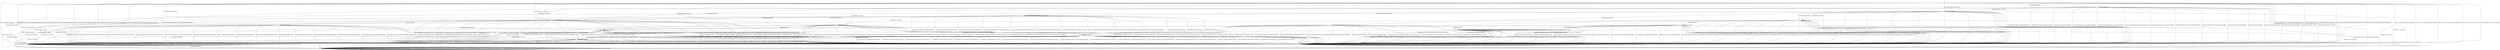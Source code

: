 digraph g {

	s0 [shape="circle" label="s0"];
	s1 [shape="circle" label="s1"];
	s2 [shape="circle" label="s2"];
	s3 [shape="circle" label="s3"];
	s4 [shape="circle" label="s4"];
	s5 [shape="circle" label="s5"];
	s6 [shape="circle" label="s6"];
	s7 [shape="circle" label="s7"];
	s8 [shape="circle" label="s8"];
	s9 [shape="circle" label="s9"];
	s10 [shape="circle" label="s10"];
	s11 [shape="circle" label="s11"];
	s12 [shape="circle" label="s12"];
	s13 [shape="circle" label="s13"];
	s14 [shape="circle" label="s14"];
	s15 [shape="circle" label="s15"];
	s16 [shape="circle" label="s16"];
	s0 -> s6 [label="HELLO_VERIFY_REQUEST / CLIENT_HELLO+"];
	s0 -> s11 [label="ECDH_SERVER_HELLO / CLIENT_HELLO"];
	s0 -> s4 [label="ECDH_SERVER_KEY_EXCHANGE / CLIENT_HELLO|Alert(FATAL,DECODE_ERROR)"];
	s0 -> s11 [label="DH_SERVER_HELLO / CLIENT_HELLO"];
	s0 -> s4 [label="DH_SERVER_KEY_EXCHANGE / CLIENT_HELLO|Alert(FATAL,DECODE_ERROR)"];
	s0 -> s2 [label="RSA_SERVER_HELLO / CLIENT_HELLO"];
	s0 -> s4 [label="HELLO_REQUEST / CLIENT_HELLO|Alert(FATAL,DECODE_ERROR)"];
	s0 -> s4 [label="RSA_SIGN_CERTIFICATE_REQUEST / CLIENT_HELLO|Alert(FATAL,DECODE_ERROR)"];
	s0 -> s4 [label="RSA_FIXED_ECDH_CERTIFICATE_REQUEST / CLIENT_HELLO|Alert(FATAL,DECODE_ERROR)"];
	s0 -> s4 [label="RSA_FIXED_DH_CERTIFICATE_REQUEST / CLIENT_HELLO|Alert(FATAL,DECODE_ERROR)"];
	s0 -> s4 [label="DSS_SIGN_CERTIFICATE_REQUEST / CLIENT_HELLO|Alert(FATAL,DECODE_ERROR)"];
	s0 -> s4 [label="DSS_FIXED_DH_CERTIFICATE_REQUEST / CLIENT_HELLO|Alert(FATAL,DECODE_ERROR)"];
	s0 -> s4 [label="ECDSA_SIGN_CERTIFICATE_REQUEST / CLIENT_HELLO|Alert(FATAL,DECODE_ERROR)"];
	s0 -> s4 [label="SERVER_HELLO_DONE / CLIENT_HELLO|Alert(FATAL,DECODE_ERROR)"];
	s0 -> s3 [label="CHANGE_CIPHER_SPEC / CLIENT_HELLO"];
	s0 -> s4 [label="FINISHED / CLIENT_HELLO|Alert(FATAL,DECODE_ERROR)"];
	s0 -> s1 [label="APPLICATION / CLIENT_HELLO"];
	s0 -> s4 [label="CERTIFICATE / CLIENT_HELLO|Alert(FATAL,DECODE_ERROR)"];
	s0 -> s4 [label="EMPTY_CERTIFICATE / CLIENT_HELLO|Alert(FATAL,DECODE_ERROR)"];
	s0 -> s4 [label="Alert(WARNING,CLOSE_NOTIFY) / CLIENT_HELLO"];
	s0 -> s4 [label="Alert(FATAL,UNEXPECTED_MESSAGE) / CLIENT_HELLO"];
	s1 -> s6 [label="HELLO_VERIFY_REQUEST / CLIENT_HELLO"];
	s1 -> s11 [label="ECDH_SERVER_HELLO / TIMEOUT"];
	s1 -> s4 [label="ECDH_SERVER_KEY_EXCHANGE / Alert(FATAL,DECODE_ERROR)"];
	s1 -> s11 [label="DH_SERVER_HELLO / TIMEOUT"];
	s1 -> s4 [label="DH_SERVER_KEY_EXCHANGE / Alert(FATAL,DECODE_ERROR)"];
	s1 -> s2 [label="RSA_SERVER_HELLO / TIMEOUT"];
	s1 -> s4 [label="HELLO_REQUEST / Alert(FATAL,DECODE_ERROR)"];
	s1 -> s4 [label="RSA_SIGN_CERTIFICATE_REQUEST / Alert(FATAL,DECODE_ERROR)"];
	s1 -> s4 [label="RSA_FIXED_ECDH_CERTIFICATE_REQUEST / Alert(FATAL,DECODE_ERROR)"];
	s1 -> s4 [label="RSA_FIXED_DH_CERTIFICATE_REQUEST / Alert(FATAL,DECODE_ERROR)"];
	s1 -> s4 [label="DSS_SIGN_CERTIFICATE_REQUEST / Alert(FATAL,DECODE_ERROR)"];
	s1 -> s4 [label="DSS_FIXED_DH_CERTIFICATE_REQUEST / Alert(FATAL,DECODE_ERROR)"];
	s1 -> s4 [label="ECDSA_SIGN_CERTIFICATE_REQUEST / Alert(FATAL,DECODE_ERROR)"];
	s1 -> s4 [label="SERVER_HELLO_DONE / Alert(FATAL,DECODE_ERROR)"];
	s1 -> s3 [label="CHANGE_CIPHER_SPEC / TIMEOUT"];
	s1 -> s4 [label="FINISHED / Alert(FATAL,DECODE_ERROR)"];
	s1 -> s1 [label="APPLICATION / TIMEOUT"];
	s1 -> s4 [label="CERTIFICATE / Alert(FATAL,DECODE_ERROR)"];
	s1 -> s4 [label="EMPTY_CERTIFICATE / Alert(FATAL,DECODE_ERROR)"];
	s1 -> s4 [label="Alert(WARNING,CLOSE_NOTIFY) / TIMEOUT"];
	s1 -> s4 [label="Alert(FATAL,UNEXPECTED_MESSAGE) / TIMEOUT"];
	s2 -> s4 [label="HELLO_VERIFY_REQUEST / Alert(FATAL,DECODE_ERROR)"];
	s2 -> s4 [label="ECDH_SERVER_HELLO / Alert(FATAL,DECODE_ERROR)"];
	s2 -> s4 [label="ECDH_SERVER_KEY_EXCHANGE / Alert(FATAL,DECODE_ERROR)"];
	s2 -> s4 [label="DH_SERVER_HELLO / Alert(FATAL,DECODE_ERROR)"];
	s2 -> s4 [label="DH_SERVER_KEY_EXCHANGE / Alert(FATAL,DECODE_ERROR)"];
	s2 -> s4 [label="RSA_SERVER_HELLO / Alert(FATAL,DECODE_ERROR)"];
	s2 -> s5 [label="HELLO_REQUEST / TIMEOUT"];
	s2 -> s4 [label="RSA_SIGN_CERTIFICATE_REQUEST / Alert(FATAL,DECODE_ERROR)"];
	s2 -> s4 [label="RSA_FIXED_ECDH_CERTIFICATE_REQUEST / Alert(FATAL,DECODE_ERROR)"];
	s2 -> s4 [label="RSA_FIXED_DH_CERTIFICATE_REQUEST / Alert(FATAL,DECODE_ERROR)"];
	s2 -> s4 [label="DSS_SIGN_CERTIFICATE_REQUEST / Alert(FATAL,DECODE_ERROR)"];
	s2 -> s4 [label="DSS_FIXED_DH_CERTIFICATE_REQUEST / Alert(FATAL,DECODE_ERROR)"];
	s2 -> s4 [label="ECDSA_SIGN_CERTIFICATE_REQUEST / Alert(FATAL,DECODE_ERROR)"];
	s2 -> s4 [label="SERVER_HELLO_DONE / Alert(FATAL,DECODE_ERROR)"];
	s2 -> s3 [label="CHANGE_CIPHER_SPEC / TIMEOUT"];
	s2 -> s4 [label="FINISHED / Alert(FATAL,DECODE_ERROR)"];
	s2 -> s2 [label="APPLICATION / TIMEOUT"];
	s2 -> s9 [label="CERTIFICATE / TIMEOUT"];
	s2 -> s4 [label="EMPTY_CERTIFICATE / Alert(FATAL,DECODE_ERROR)"];
	s2 -> s4 [label="Alert(WARNING,CLOSE_NOTIFY) / TIMEOUT"];
	s2 -> s4 [label="Alert(FATAL,UNEXPECTED_MESSAGE) / TIMEOUT"];
	s3 -> s3 [label="HELLO_VERIFY_REQUEST / TIMEOUT"];
	s3 -> s3 [label="ECDH_SERVER_HELLO / TIMEOUT"];
	s3 -> s3 [label="ECDH_SERVER_KEY_EXCHANGE / TIMEOUT"];
	s3 -> s3 [label="DH_SERVER_HELLO / TIMEOUT"];
	s3 -> s3 [label="DH_SERVER_KEY_EXCHANGE / TIMEOUT"];
	s3 -> s3 [label="RSA_SERVER_HELLO / TIMEOUT"];
	s3 -> s5 [label="HELLO_REQUEST / TIMEOUT"];
	s3 -> s3 [label="RSA_SIGN_CERTIFICATE_REQUEST / TIMEOUT"];
	s3 -> s3 [label="RSA_FIXED_ECDH_CERTIFICATE_REQUEST / TIMEOUT"];
	s3 -> s3 [label="RSA_FIXED_DH_CERTIFICATE_REQUEST / TIMEOUT"];
	s3 -> s3 [label="DSS_SIGN_CERTIFICATE_REQUEST / TIMEOUT"];
	s3 -> s3 [label="DSS_FIXED_DH_CERTIFICATE_REQUEST / TIMEOUT"];
	s3 -> s3 [label="ECDSA_SIGN_CERTIFICATE_REQUEST / TIMEOUT"];
	s3 -> s3 [label="SERVER_HELLO_DONE / TIMEOUT"];
	s3 -> s3 [label="CHANGE_CIPHER_SPEC / TIMEOUT"];
	s3 -> s3 [label="FINISHED / TIMEOUT"];
	s3 -> s3 [label="APPLICATION / TIMEOUT"];
	s3 -> s3 [label="CERTIFICATE / TIMEOUT"];
	s3 -> s3 [label="EMPTY_CERTIFICATE / TIMEOUT"];
	s3 -> s3 [label="Alert(WARNING,CLOSE_NOTIFY) / TIMEOUT"];
	s3 -> s3 [label="Alert(FATAL,UNEXPECTED_MESSAGE) / TIMEOUT"];
	s4 -> s4 [label="HELLO_VERIFY_REQUEST / SOCKET_CLOSED"];
	s4 -> s4 [label="ECDH_SERVER_HELLO / SOCKET_CLOSED"];
	s4 -> s4 [label="ECDH_SERVER_KEY_EXCHANGE / SOCKET_CLOSED"];
	s4 -> s4 [label="DH_SERVER_HELLO / SOCKET_CLOSED"];
	s4 -> s4 [label="DH_SERVER_KEY_EXCHANGE / SOCKET_CLOSED"];
	s4 -> s4 [label="RSA_SERVER_HELLO / SOCKET_CLOSED"];
	s4 -> s4 [label="HELLO_REQUEST / SOCKET_CLOSED"];
	s4 -> s4 [label="RSA_SIGN_CERTIFICATE_REQUEST / SOCKET_CLOSED"];
	s4 -> s4 [label="RSA_FIXED_ECDH_CERTIFICATE_REQUEST / SOCKET_CLOSED"];
	s4 -> s4 [label="RSA_FIXED_DH_CERTIFICATE_REQUEST / SOCKET_CLOSED"];
	s4 -> s4 [label="DSS_SIGN_CERTIFICATE_REQUEST / SOCKET_CLOSED"];
	s4 -> s4 [label="DSS_FIXED_DH_CERTIFICATE_REQUEST / SOCKET_CLOSED"];
	s4 -> s4 [label="ECDSA_SIGN_CERTIFICATE_REQUEST / SOCKET_CLOSED"];
	s4 -> s4 [label="SERVER_HELLO_DONE / SOCKET_CLOSED"];
	s4 -> s4 [label="CHANGE_CIPHER_SPEC / SOCKET_CLOSED"];
	s4 -> s4 [label="FINISHED / SOCKET_CLOSED"];
	s4 -> s4 [label="APPLICATION / SOCKET_CLOSED"];
	s4 -> s4 [label="CERTIFICATE / SOCKET_CLOSED"];
	s4 -> s4 [label="EMPTY_CERTIFICATE / SOCKET_CLOSED"];
	s4 -> s4 [label="Alert(WARNING,CLOSE_NOTIFY) / SOCKET_CLOSED"];
	s4 -> s4 [label="Alert(FATAL,UNEXPECTED_MESSAGE) / SOCKET_CLOSED"];
	s5 -> s5 [label="HELLO_VERIFY_REQUEST / DISABLED"];
	s5 -> s5 [label="ECDH_SERVER_HELLO / DISABLED"];
	s5 -> s5 [label="ECDH_SERVER_KEY_EXCHANGE / DISABLED"];
	s5 -> s5 [label="DH_SERVER_HELLO / DISABLED"];
	s5 -> s5 [label="DH_SERVER_KEY_EXCHANGE / DISABLED"];
	s5 -> s5 [label="RSA_SERVER_HELLO / DISABLED"];
	s5 -> s5 [label="HELLO_REQUEST / DISABLED"];
	s5 -> s5 [label="RSA_SIGN_CERTIFICATE_REQUEST / DISABLED"];
	s5 -> s5 [label="RSA_FIXED_ECDH_CERTIFICATE_REQUEST / DISABLED"];
	s5 -> s5 [label="RSA_FIXED_DH_CERTIFICATE_REQUEST / DISABLED"];
	s5 -> s5 [label="DSS_SIGN_CERTIFICATE_REQUEST / DISABLED"];
	s5 -> s5 [label="DSS_FIXED_DH_CERTIFICATE_REQUEST / DISABLED"];
	s5 -> s5 [label="ECDSA_SIGN_CERTIFICATE_REQUEST / DISABLED"];
	s5 -> s5 [label="SERVER_HELLO_DONE / DISABLED"];
	s5 -> s5 [label="CHANGE_CIPHER_SPEC / DISABLED"];
	s5 -> s5 [label="FINISHED / DISABLED"];
	s5 -> s5 [label="APPLICATION / DISABLED"];
	s5 -> s5 [label="CERTIFICATE / DISABLED"];
	s5 -> s5 [label="EMPTY_CERTIFICATE / DISABLED"];
	s5 -> s5 [label="Alert(WARNING,CLOSE_NOTIFY) / DISABLED"];
	s5 -> s5 [label="Alert(FATAL,UNEXPECTED_MESSAGE) / DISABLED"];
	s6 -> s7 [label="HELLO_VERIFY_REQUEST / CLIENT_HELLO"];
	s6 -> s13 [label="ECDH_SERVER_HELLO / TIMEOUT"];
	s6 -> s4 [label="ECDH_SERVER_KEY_EXCHANGE / Alert(FATAL,DECODE_ERROR)"];
	s6 -> s13 [label="DH_SERVER_HELLO / TIMEOUT"];
	s6 -> s4 [label="DH_SERVER_KEY_EXCHANGE / Alert(FATAL,DECODE_ERROR)"];
	s6 -> s8 [label="RSA_SERVER_HELLO / TIMEOUT"];
	s6 -> s5 [label="HELLO_REQUEST / CLIENT_HELLO"];
	s6 -> s4 [label="RSA_SIGN_CERTIFICATE_REQUEST / Alert(FATAL,DECODE_ERROR)"];
	s6 -> s4 [label="RSA_FIXED_ECDH_CERTIFICATE_REQUEST / Alert(FATAL,DECODE_ERROR)"];
	s6 -> s4 [label="RSA_FIXED_DH_CERTIFICATE_REQUEST / Alert(FATAL,DECODE_ERROR)"];
	s6 -> s4 [label="DSS_SIGN_CERTIFICATE_REQUEST / Alert(FATAL,DECODE_ERROR)"];
	s6 -> s4 [label="DSS_FIXED_DH_CERTIFICATE_REQUEST / Alert(FATAL,DECODE_ERROR)"];
	s6 -> s4 [label="ECDSA_SIGN_CERTIFICATE_REQUEST / Alert(FATAL,DECODE_ERROR)"];
	s6 -> s4 [label="SERVER_HELLO_DONE / Alert(FATAL,DECODE_ERROR)"];
	s6 -> s3 [label="CHANGE_CIPHER_SPEC / TIMEOUT"];
	s6 -> s4 [label="FINISHED / Alert(FATAL,DECODE_ERROR)"];
	s6 -> s6 [label="APPLICATION / TIMEOUT"];
	s6 -> s4 [label="CERTIFICATE / Alert(FATAL,DECODE_ERROR)"];
	s6 -> s4 [label="EMPTY_CERTIFICATE / Alert(FATAL,DECODE_ERROR)"];
	s6 -> s4 [label="Alert(WARNING,CLOSE_NOTIFY) / TIMEOUT"];
	s6 -> s4 [label="Alert(FATAL,UNEXPECTED_MESSAGE) / TIMEOUT"];
	s7 -> s7 [label="HELLO_VERIFY_REQUEST / CLIENT_HELLO"];
	s7 -> s11 [label="ECDH_SERVER_HELLO / TIMEOUT"];
	s7 -> s4 [label="ECDH_SERVER_KEY_EXCHANGE / Alert(FATAL,DECODE_ERROR)"];
	s7 -> s11 [label="DH_SERVER_HELLO / TIMEOUT"];
	s7 -> s4 [label="DH_SERVER_KEY_EXCHANGE / Alert(FATAL,DECODE_ERROR)"];
	s7 -> s2 [label="RSA_SERVER_HELLO / TIMEOUT"];
	s7 -> s5 [label="HELLO_REQUEST / TIMEOUT"];
	s7 -> s4 [label="RSA_SIGN_CERTIFICATE_REQUEST / Alert(FATAL,DECODE_ERROR)"];
	s7 -> s4 [label="RSA_FIXED_ECDH_CERTIFICATE_REQUEST / Alert(FATAL,DECODE_ERROR)"];
	s7 -> s4 [label="RSA_FIXED_DH_CERTIFICATE_REQUEST / Alert(FATAL,DECODE_ERROR)"];
	s7 -> s4 [label="DSS_SIGN_CERTIFICATE_REQUEST / Alert(FATAL,DECODE_ERROR)"];
	s7 -> s4 [label="DSS_FIXED_DH_CERTIFICATE_REQUEST / Alert(FATAL,DECODE_ERROR)"];
	s7 -> s4 [label="ECDSA_SIGN_CERTIFICATE_REQUEST / Alert(FATAL,DECODE_ERROR)"];
	s7 -> s4 [label="SERVER_HELLO_DONE / Alert(FATAL,DECODE_ERROR)"];
	s7 -> s3 [label="CHANGE_CIPHER_SPEC / TIMEOUT"];
	s7 -> s4 [label="FINISHED / Alert(FATAL,DECODE_ERROR)"];
	s7 -> s7 [label="APPLICATION / TIMEOUT"];
	s7 -> s4 [label="CERTIFICATE / Alert(FATAL,DECODE_ERROR)"];
	s7 -> s4 [label="EMPTY_CERTIFICATE / Alert(FATAL,DECODE_ERROR)"];
	s7 -> s4 [label="Alert(WARNING,CLOSE_NOTIFY) / TIMEOUT"];
	s7 -> s4 [label="Alert(FATAL,UNEXPECTED_MESSAGE) / TIMEOUT"];
	s8 -> s4 [label="HELLO_VERIFY_REQUEST / Alert(FATAL,DECODE_ERROR)"];
	s8 -> s4 [label="ECDH_SERVER_HELLO / Alert(FATAL,DECODE_ERROR)"];
	s8 -> s4 [label="ECDH_SERVER_KEY_EXCHANGE / Alert(FATAL,DECODE_ERROR)"];
	s8 -> s4 [label="DH_SERVER_HELLO / Alert(FATAL,DECODE_ERROR)"];
	s8 -> s4 [label="DH_SERVER_KEY_EXCHANGE / Alert(FATAL,DECODE_ERROR)"];
	s8 -> s4 [label="RSA_SERVER_HELLO / Alert(FATAL,DECODE_ERROR)"];
	s8 -> s5 [label="HELLO_REQUEST / CLIENT_HELLO"];
	s8 -> s4 [label="RSA_SIGN_CERTIFICATE_REQUEST / Alert(FATAL,DECODE_ERROR)"];
	s8 -> s4 [label="RSA_FIXED_ECDH_CERTIFICATE_REQUEST / Alert(FATAL,DECODE_ERROR)"];
	s8 -> s4 [label="RSA_FIXED_DH_CERTIFICATE_REQUEST / Alert(FATAL,DECODE_ERROR)"];
	s8 -> s4 [label="DSS_SIGN_CERTIFICATE_REQUEST / Alert(FATAL,DECODE_ERROR)"];
	s8 -> s4 [label="DSS_FIXED_DH_CERTIFICATE_REQUEST / Alert(FATAL,DECODE_ERROR)"];
	s8 -> s4 [label="ECDSA_SIGN_CERTIFICATE_REQUEST / Alert(FATAL,DECODE_ERROR)"];
	s8 -> s4 [label="SERVER_HELLO_DONE / Alert(FATAL,DECODE_ERROR)"];
	s8 -> s3 [label="CHANGE_CIPHER_SPEC / TIMEOUT"];
	s8 -> s4 [label="FINISHED / Alert(FATAL,DECODE_ERROR)"];
	s8 -> s8 [label="APPLICATION / TIMEOUT"];
	s8 -> s14 [label="CERTIFICATE / TIMEOUT"];
	s8 -> s4 [label="EMPTY_CERTIFICATE / Alert(FATAL,DECODE_ERROR)"];
	s8 -> s4 [label="Alert(WARNING,CLOSE_NOTIFY) / TIMEOUT"];
	s8 -> s4 [label="Alert(FATAL,UNEXPECTED_MESSAGE) / TIMEOUT"];
	s9 -> s4 [label="HELLO_VERIFY_REQUEST / Alert(FATAL,DECODE_ERROR)"];
	s9 -> s4 [label="ECDH_SERVER_HELLO / Alert(FATAL,DECODE_ERROR)"];
	s9 -> s4 [label="ECDH_SERVER_KEY_EXCHANGE / Alert(FATAL,DECODE_ERROR)"];
	s9 -> s4 [label="DH_SERVER_HELLO / Alert(FATAL,DECODE_ERROR)"];
	s9 -> s4 [label="DH_SERVER_KEY_EXCHANGE / Alert(FATAL,DECODE_ERROR)"];
	s9 -> s4 [label="RSA_SERVER_HELLO / Alert(FATAL,DECODE_ERROR)"];
	s9 -> s5 [label="HELLO_REQUEST / TIMEOUT"];
	s9 -> s12 [label="RSA_SIGN_CERTIFICATE_REQUEST / TIMEOUT"];
	s9 -> s12 [label="RSA_FIXED_ECDH_CERTIFICATE_REQUEST / TIMEOUT"];
	s9 -> s12 [label="RSA_FIXED_DH_CERTIFICATE_REQUEST / TIMEOUT"];
	s9 -> s12 [label="DSS_SIGN_CERTIFICATE_REQUEST / TIMEOUT"];
	s9 -> s12 [label="DSS_FIXED_DH_CERTIFICATE_REQUEST / TIMEOUT"];
	s9 -> s12 [label="ECDSA_SIGN_CERTIFICATE_REQUEST / TIMEOUT"];
	s9 -> s10 [label="SERVER_HELLO_DONE / RSA_CLIENT_KEY_EXCHANGE|CHANGE_CIPHER_SPEC|FINISHED"];
	s9 -> s3 [label="CHANGE_CIPHER_SPEC / TIMEOUT"];
	s9 -> s4 [label="FINISHED / Alert(FATAL,DECODE_ERROR)"];
	s9 -> s9 [label="APPLICATION / TIMEOUT"];
	s9 -> s4 [label="CERTIFICATE / Alert(FATAL,DECODE_ERROR)"];
	s9 -> s4 [label="EMPTY_CERTIFICATE / Alert(FATAL,DECODE_ERROR)"];
	s9 -> s4 [label="Alert(WARNING,CLOSE_NOTIFY) / TIMEOUT"];
	s9 -> s4 [label="Alert(FATAL,UNEXPECTED_MESSAGE) / TIMEOUT"];
	s10 -> s4 [label="HELLO_VERIFY_REQUEST / Alert(FATAL,UNEXPECTED_MESSAGE)"];
	s10 -> s4 [label="ECDH_SERVER_HELLO / Alert(FATAL,UNEXPECTED_MESSAGE)"];
	s10 -> s4 [label="ECDH_SERVER_KEY_EXCHANGE / Alert(FATAL,UNEXPECTED_MESSAGE)"];
	s10 -> s4 [label="DH_SERVER_HELLO / Alert(FATAL,UNEXPECTED_MESSAGE)"];
	s10 -> s4 [label="DH_SERVER_KEY_EXCHANGE / Alert(FATAL,UNEXPECTED_MESSAGE)"];
	s10 -> s4 [label="RSA_SERVER_HELLO / Alert(FATAL,UNEXPECTED_MESSAGE)"];
	s10 -> s5 [label="HELLO_REQUEST / TIMEOUT"];
	s10 -> s4 [label="RSA_SIGN_CERTIFICATE_REQUEST / Alert(FATAL,UNEXPECTED_MESSAGE)"];
	s10 -> s4 [label="RSA_FIXED_ECDH_CERTIFICATE_REQUEST / Alert(FATAL,UNEXPECTED_MESSAGE)"];
	s10 -> s4 [label="RSA_FIXED_DH_CERTIFICATE_REQUEST / Alert(FATAL,UNEXPECTED_MESSAGE)"];
	s10 -> s4 [label="DSS_SIGN_CERTIFICATE_REQUEST / Alert(FATAL,UNEXPECTED_MESSAGE)"];
	s10 -> s4 [label="DSS_FIXED_DH_CERTIFICATE_REQUEST / Alert(FATAL,UNEXPECTED_MESSAGE)"];
	s10 -> s4 [label="ECDSA_SIGN_CERTIFICATE_REQUEST / Alert(FATAL,UNEXPECTED_MESSAGE)"];
	s10 -> s4 [label="SERVER_HELLO_DONE / Alert(FATAL,UNEXPECTED_MESSAGE)"];
	s10 -> s12 [label="CHANGE_CIPHER_SPEC / TIMEOUT"];
	s10 -> s4 [label="FINISHED / Alert(FATAL,UNEXPECTED_MESSAGE)"];
	s10 -> s10 [label="APPLICATION / TIMEOUT"];
	s10 -> s4 [label="CERTIFICATE / Alert(FATAL,UNEXPECTED_MESSAGE)"];
	s10 -> s4 [label="EMPTY_CERTIFICATE / Alert(FATAL,UNEXPECTED_MESSAGE)"];
	s10 -> s4 [label="Alert(WARNING,CLOSE_NOTIFY) / TIMEOUT"];
	s10 -> s4 [label="Alert(FATAL,UNEXPECTED_MESSAGE) / TIMEOUT"];
	s11 -> s4 [label="HELLO_VERIFY_REQUEST / Alert(FATAL,DECODE_ERROR)"];
	s11 -> s4 [label="ECDH_SERVER_HELLO / Alert(FATAL,DECODE_ERROR)"];
	s11 -> s4 [label="ECDH_SERVER_KEY_EXCHANGE / Alert(FATAL,DECODE_ERROR)"];
	s11 -> s4 [label="DH_SERVER_HELLO / Alert(FATAL,DECODE_ERROR)"];
	s11 -> s4 [label="DH_SERVER_KEY_EXCHANGE / Alert(FATAL,DECODE_ERROR)"];
	s11 -> s4 [label="RSA_SERVER_HELLO / Alert(FATAL,DECODE_ERROR)"];
	s11 -> s5 [label="HELLO_REQUEST / TIMEOUT"];
	s11 -> s4 [label="RSA_SIGN_CERTIFICATE_REQUEST / Alert(FATAL,DECODE_ERROR)"];
	s11 -> s4 [label="RSA_FIXED_ECDH_CERTIFICATE_REQUEST / Alert(FATAL,DECODE_ERROR)"];
	s11 -> s4 [label="RSA_FIXED_DH_CERTIFICATE_REQUEST / Alert(FATAL,DECODE_ERROR)"];
	s11 -> s4 [label="DSS_SIGN_CERTIFICATE_REQUEST / Alert(FATAL,DECODE_ERROR)"];
	s11 -> s4 [label="DSS_FIXED_DH_CERTIFICATE_REQUEST / Alert(FATAL,DECODE_ERROR)"];
	s11 -> s4 [label="ECDSA_SIGN_CERTIFICATE_REQUEST / Alert(FATAL,DECODE_ERROR)"];
	s11 -> s4 [label="SERVER_HELLO_DONE / Alert(FATAL,DECODE_ERROR)"];
	s11 -> s3 [label="CHANGE_CIPHER_SPEC / TIMEOUT"];
	s11 -> s4 [label="FINISHED / Alert(FATAL,DECODE_ERROR)"];
	s11 -> s11 [label="APPLICATION / TIMEOUT"];
	s11 -> s16 [label="CERTIFICATE / TIMEOUT"];
	s11 -> s4 [label="EMPTY_CERTIFICATE / Alert(FATAL,DECODE_ERROR)"];
	s11 -> s4 [label="Alert(WARNING,CLOSE_NOTIFY) / TIMEOUT"];
	s11 -> s4 [label="Alert(FATAL,UNEXPECTED_MESSAGE) / TIMEOUT"];
	s12 -> s4 [label="HELLO_VERIFY_REQUEST / Alert(FATAL,DECODE_ERROR)"];
	s12 -> s4 [label="ECDH_SERVER_HELLO / Alert(FATAL,DECODE_ERROR)"];
	s12 -> s4 [label="ECDH_SERVER_KEY_EXCHANGE / Alert(FATAL,DECODE_ERROR)"];
	s12 -> s4 [label="DH_SERVER_HELLO / Alert(FATAL,DECODE_ERROR)"];
	s12 -> s4 [label="DH_SERVER_KEY_EXCHANGE / Alert(FATAL,DECODE_ERROR)"];
	s12 -> s4 [label="RSA_SERVER_HELLO / Alert(FATAL,DECODE_ERROR)"];
	s12 -> s5 [label="HELLO_REQUEST / TIMEOUT"];
	s12 -> s4 [label="RSA_SIGN_CERTIFICATE_REQUEST / Alert(FATAL,DECODE_ERROR)"];
	s12 -> s4 [label="RSA_FIXED_ECDH_CERTIFICATE_REQUEST / Alert(FATAL,DECODE_ERROR)"];
	s12 -> s4 [label="RSA_FIXED_DH_CERTIFICATE_REQUEST / Alert(FATAL,DECODE_ERROR)"];
	s12 -> s4 [label="DSS_SIGN_CERTIFICATE_REQUEST / Alert(FATAL,DECODE_ERROR)"];
	s12 -> s4 [label="DSS_FIXED_DH_CERTIFICATE_REQUEST / Alert(FATAL,DECODE_ERROR)"];
	s12 -> s4 [label="ECDSA_SIGN_CERTIFICATE_REQUEST / Alert(FATAL,DECODE_ERROR)"];
	s12 -> s4 [label="SERVER_HELLO_DONE / Alert(FATAL,DECODE_ERROR)"];
	s12 -> s3 [label="CHANGE_CIPHER_SPEC / TIMEOUT"];
	s12 -> s3 [label="FINISHED / TIMEOUT"];
	s12 -> s12 [label="APPLICATION / TIMEOUT"];
	s12 -> s4 [label="CERTIFICATE / Alert(FATAL,DECODE_ERROR)"];
	s12 -> s4 [label="EMPTY_CERTIFICATE / Alert(FATAL,DECODE_ERROR)"];
	s12 -> s4 [label="Alert(WARNING,CLOSE_NOTIFY) / TIMEOUT"];
	s12 -> s4 [label="Alert(FATAL,UNEXPECTED_MESSAGE) / TIMEOUT"];
	s13 -> s4 [label="HELLO_VERIFY_REQUEST / Alert(FATAL,DECODE_ERROR)"];
	s13 -> s4 [label="ECDH_SERVER_HELLO / Alert(FATAL,DECODE_ERROR)"];
	s13 -> s4 [label="ECDH_SERVER_KEY_EXCHANGE / Alert(FATAL,DECODE_ERROR)"];
	s13 -> s4 [label="DH_SERVER_HELLO / Alert(FATAL,DECODE_ERROR)"];
	s13 -> s4 [label="DH_SERVER_KEY_EXCHANGE / Alert(FATAL,DECODE_ERROR)"];
	s13 -> s4 [label="RSA_SERVER_HELLO / Alert(FATAL,DECODE_ERROR)"];
	s13 -> s5 [label="HELLO_REQUEST / CLIENT_HELLO"];
	s13 -> s4 [label="RSA_SIGN_CERTIFICATE_REQUEST / Alert(FATAL,DECODE_ERROR)"];
	s13 -> s4 [label="RSA_FIXED_ECDH_CERTIFICATE_REQUEST / Alert(FATAL,DECODE_ERROR)"];
	s13 -> s4 [label="RSA_FIXED_DH_CERTIFICATE_REQUEST / Alert(FATAL,DECODE_ERROR)"];
	s13 -> s4 [label="DSS_SIGN_CERTIFICATE_REQUEST / Alert(FATAL,DECODE_ERROR)"];
	s13 -> s4 [label="DSS_FIXED_DH_CERTIFICATE_REQUEST / Alert(FATAL,DECODE_ERROR)"];
	s13 -> s4 [label="ECDSA_SIGN_CERTIFICATE_REQUEST / Alert(FATAL,DECODE_ERROR)"];
	s13 -> s4 [label="SERVER_HELLO_DONE / Alert(FATAL,DECODE_ERROR)"];
	s13 -> s3 [label="CHANGE_CIPHER_SPEC / TIMEOUT"];
	s13 -> s4 [label="FINISHED / Alert(FATAL,DECODE_ERROR)"];
	s13 -> s13 [label="APPLICATION / TIMEOUT"];
	s13 -> s15 [label="CERTIFICATE / TIMEOUT"];
	s13 -> s4 [label="EMPTY_CERTIFICATE / Alert(FATAL,DECODE_ERROR)"];
	s13 -> s4 [label="Alert(WARNING,CLOSE_NOTIFY) / TIMEOUT"];
	s13 -> s4 [label="Alert(FATAL,UNEXPECTED_MESSAGE) / TIMEOUT"];
	s14 -> s4 [label="HELLO_VERIFY_REQUEST / Alert(FATAL,DECODE_ERROR)"];
	s14 -> s4 [label="ECDH_SERVER_HELLO / Alert(FATAL,DECODE_ERROR)"];
	s14 -> s4 [label="ECDH_SERVER_KEY_EXCHANGE / Alert(FATAL,DECODE_ERROR)"];
	s14 -> s4 [label="DH_SERVER_HELLO / Alert(FATAL,DECODE_ERROR)"];
	s14 -> s4 [label="DH_SERVER_KEY_EXCHANGE / Alert(FATAL,DECODE_ERROR)"];
	s14 -> s4 [label="RSA_SERVER_HELLO / Alert(FATAL,DECODE_ERROR)"];
	s14 -> s5 [label="HELLO_REQUEST / CLIENT_HELLO"];
	s14 -> s14 [label="RSA_SIGN_CERTIFICATE_REQUEST / TIMEOUT"];
	s14 -> s14 [label="RSA_FIXED_ECDH_CERTIFICATE_REQUEST / TIMEOUT"];
	s14 -> s14 [label="RSA_FIXED_DH_CERTIFICATE_REQUEST / TIMEOUT"];
	s14 -> s14 [label="DSS_SIGN_CERTIFICATE_REQUEST / TIMEOUT"];
	s14 -> s14 [label="DSS_FIXED_DH_CERTIFICATE_REQUEST / TIMEOUT"];
	s14 -> s14 [label="ECDSA_SIGN_CERTIFICATE_REQUEST / TIMEOUT"];
	s14 -> s10 [label="SERVER_HELLO_DONE / RSA_CLIENT_KEY_EXCHANGE|CHANGE_CIPHER_SPEC|FINISHED"];
	s14 -> s3 [label="CHANGE_CIPHER_SPEC / TIMEOUT"];
	s14 -> s4 [label="FINISHED / Alert(FATAL,DECODE_ERROR)"];
	s14 -> s14 [label="APPLICATION / TIMEOUT"];
	s14 -> s4 [label="CERTIFICATE / Alert(FATAL,DECODE_ERROR)"];
	s14 -> s4 [label="EMPTY_CERTIFICATE / Alert(FATAL,DECODE_ERROR)"];
	s14 -> s4 [label="Alert(WARNING,CLOSE_NOTIFY) / TIMEOUT"];
	s14 -> s4 [label="Alert(FATAL,UNEXPECTED_MESSAGE) / TIMEOUT"];
	s15 -> s4 [label="HELLO_VERIFY_REQUEST / Alert(FATAL,UNEXPECTED_MESSAGE)"];
	s15 -> s4 [label="ECDH_SERVER_HELLO / Alert(FATAL,UNEXPECTED_MESSAGE)"];
	s15 -> s14 [label="ECDH_SERVER_KEY_EXCHANGE / TIMEOUT"];
	s15 -> s4 [label="DH_SERVER_HELLO / Alert(FATAL,UNEXPECTED_MESSAGE)"];
	s15 -> s4 [label="DH_SERVER_KEY_EXCHANGE / Alert(FATAL,ILLEGAL_PARAMETER)"];
	s15 -> s4 [label="RSA_SERVER_HELLO / Alert(FATAL,UNEXPECTED_MESSAGE)"];
	s15 -> s5 [label="HELLO_REQUEST / CLIENT_HELLO"];
	s15 -> s4 [label="RSA_SIGN_CERTIFICATE_REQUEST / Alert(FATAL,UNEXPECTED_MESSAGE)"];
	s15 -> s4 [label="RSA_FIXED_ECDH_CERTIFICATE_REQUEST / Alert(FATAL,UNEXPECTED_MESSAGE)"];
	s15 -> s4 [label="RSA_FIXED_DH_CERTIFICATE_REQUEST / Alert(FATAL,UNEXPECTED_MESSAGE)"];
	s15 -> s4 [label="DSS_SIGN_CERTIFICATE_REQUEST / Alert(FATAL,UNEXPECTED_MESSAGE)"];
	s15 -> s4 [label="DSS_FIXED_DH_CERTIFICATE_REQUEST / Alert(FATAL,UNEXPECTED_MESSAGE)"];
	s15 -> s4 [label="ECDSA_SIGN_CERTIFICATE_REQUEST / Alert(FATAL,UNEXPECTED_MESSAGE)"];
	s15 -> s4 [label="SERVER_HELLO_DONE / Alert(FATAL,UNEXPECTED_MESSAGE)"];
	s15 -> s3 [label="CHANGE_CIPHER_SPEC / TIMEOUT"];
	s15 -> s4 [label="FINISHED / Alert(FATAL,UNEXPECTED_MESSAGE)"];
	s15 -> s15 [label="APPLICATION / TIMEOUT"];
	s15 -> s4 [label="CERTIFICATE / Alert(FATAL,UNEXPECTED_MESSAGE)"];
	s15 -> s4 [label="EMPTY_CERTIFICATE / Alert(FATAL,UNEXPECTED_MESSAGE)"];
	s15 -> s4 [label="Alert(WARNING,CLOSE_NOTIFY) / TIMEOUT"];
	s15 -> s4 [label="Alert(FATAL,UNEXPECTED_MESSAGE) / TIMEOUT"];
	s16 -> s4 [label="HELLO_VERIFY_REQUEST / Alert(FATAL,UNEXPECTED_MESSAGE)"];
	s16 -> s4 [label="ECDH_SERVER_HELLO / Alert(FATAL,UNEXPECTED_MESSAGE)"];
	s16 -> s4 [label="ECDH_SERVER_KEY_EXCHANGE / Alert(FATAL,ILLEGAL_PARAMETER)"];
	s16 -> s4 [label="DH_SERVER_HELLO / Alert(FATAL,UNEXPECTED_MESSAGE)"];
	s16 -> s9 [label="DH_SERVER_KEY_EXCHANGE / TIMEOUT"];
	s16 -> s4 [label="RSA_SERVER_HELLO / Alert(FATAL,UNEXPECTED_MESSAGE)"];
	s16 -> s5 [label="HELLO_REQUEST / TIMEOUT"];
	s16 -> s4 [label="RSA_SIGN_CERTIFICATE_REQUEST / Alert(FATAL,UNEXPECTED_MESSAGE)"];
	s16 -> s4 [label="RSA_FIXED_ECDH_CERTIFICATE_REQUEST / Alert(FATAL,UNEXPECTED_MESSAGE)"];
	s16 -> s4 [label="RSA_FIXED_DH_CERTIFICATE_REQUEST / Alert(FATAL,UNEXPECTED_MESSAGE)"];
	s16 -> s4 [label="DSS_SIGN_CERTIFICATE_REQUEST / Alert(FATAL,UNEXPECTED_MESSAGE)"];
	s16 -> s4 [label="DSS_FIXED_DH_CERTIFICATE_REQUEST / Alert(FATAL,UNEXPECTED_MESSAGE)"];
	s16 -> s4 [label="ECDSA_SIGN_CERTIFICATE_REQUEST / Alert(FATAL,UNEXPECTED_MESSAGE)"];
	s16 -> s4 [label="SERVER_HELLO_DONE / Alert(FATAL,UNEXPECTED_MESSAGE)"];
	s16 -> s3 [label="CHANGE_CIPHER_SPEC / TIMEOUT"];
	s16 -> s4 [label="FINISHED / Alert(FATAL,UNEXPECTED_MESSAGE)"];
	s16 -> s16 [label="APPLICATION / TIMEOUT"];
	s16 -> s4 [label="CERTIFICATE / Alert(FATAL,UNEXPECTED_MESSAGE)"];
	s16 -> s4 [label="EMPTY_CERTIFICATE / Alert(FATAL,UNEXPECTED_MESSAGE)"];
	s16 -> s4 [label="Alert(WARNING,CLOSE_NOTIFY) / TIMEOUT"];
	s16 -> s4 [label="Alert(FATAL,UNEXPECTED_MESSAGE) / TIMEOUT"];

__start0 [label="" shape="none" width="0" height="0"];
__start0 -> s0;

}
